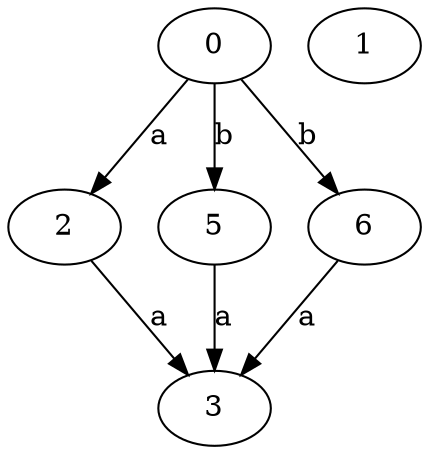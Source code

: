 strict digraph  {
2;
0;
3;
5;
6;
1;
2 -> 3  [label=a];
0 -> 2  [label=a];
0 -> 5  [label=b];
0 -> 6  [label=b];
5 -> 3  [label=a];
6 -> 3  [label=a];
}
